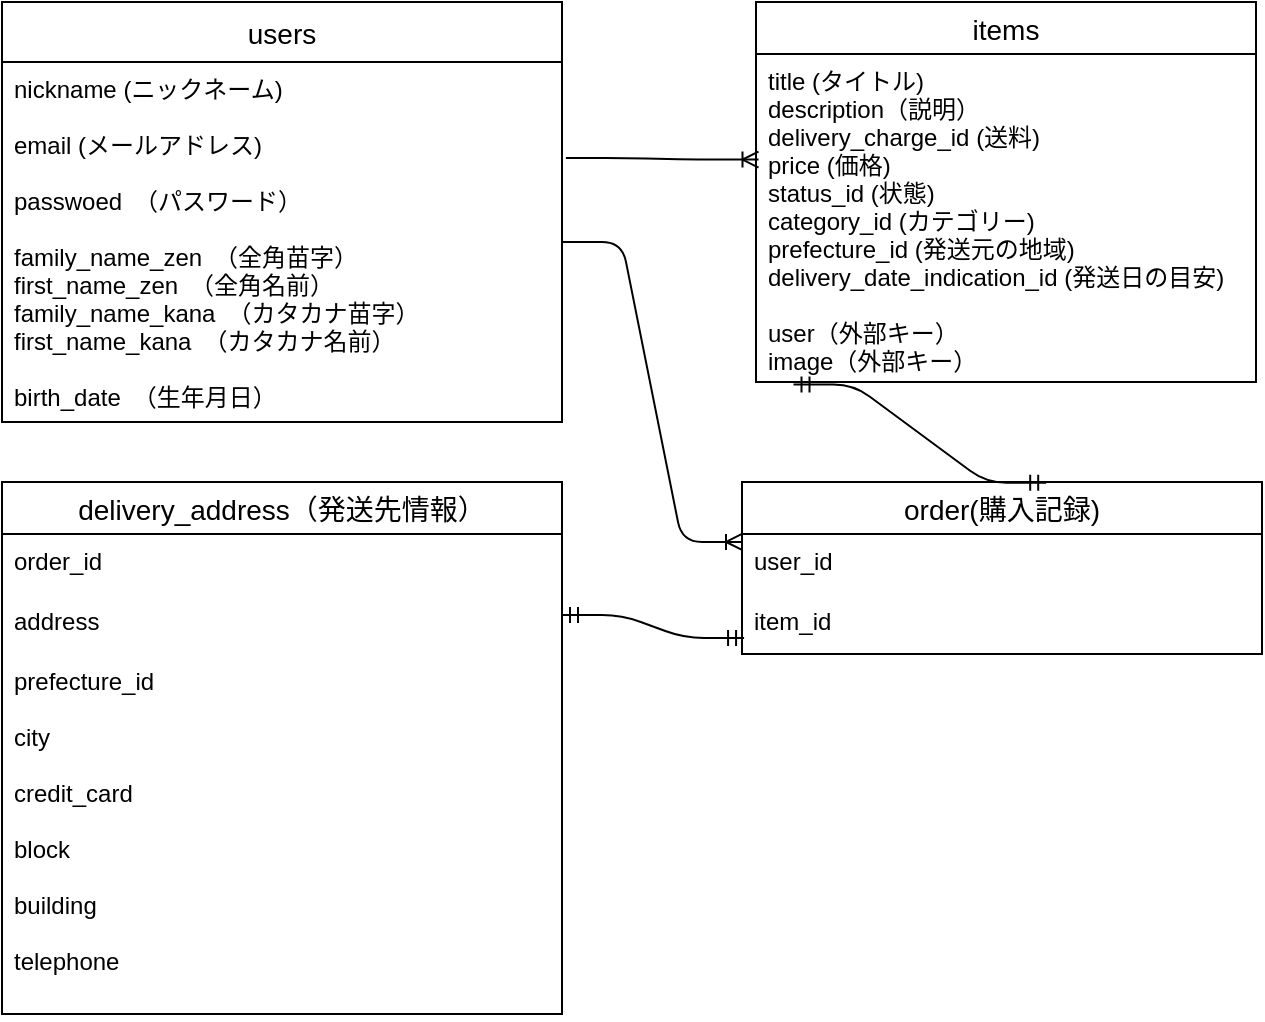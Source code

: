 <mxfile>
    <diagram id="otBJUp34ibwrA_alPuJD" name="ページ1">
        <mxGraphModel dx="545" dy="717" grid="1" gridSize="10" guides="1" tooltips="1" connect="1" arrows="1" fold="1" page="1" pageScale="1" pageWidth="827" pageHeight="1169" math="0" shadow="0">
            <root>
                <mxCell id="0"/>
                <mxCell id="1" parent="0"/>
                <mxCell id="4" value="users" style="swimlane;fontStyle=0;childLayout=stackLayout;horizontal=1;startSize=30;horizontalStack=0;resizeParent=1;resizeParentMax=0;resizeLast=0;collapsible=1;marginBottom=0;align=center;fontSize=14;" parent="1" vertex="1">
                    <mxGeometry x="200" y="480" width="280" height="210" as="geometry"/>
                </mxCell>
                <mxCell id="6" value="nickname (ニックネーム)&#10;&#10;email (メールアドレス)&#10;&#10;passwoed　（パスワード）&#10;&#10;family_name_zen　（全角苗字）&#10;first_name_zen　（全角名前）&#10;family_name_kana　（カタカナ苗字）&#10;first_name_kana　（カタカナ名前）&#10;&#10;birth_date　（生年月日）&#10;&#10;" style="text;strokeColor=none;fillColor=none;spacingLeft=4;spacingRight=4;overflow=hidden;rotatable=0;points=[[0,0.5],[1,0.5]];portConstraint=eastwest;fontSize=12;" parent="4" vertex="1">
                    <mxGeometry y="30" width="280" height="180" as="geometry"/>
                </mxCell>
                <mxCell id="8" value="items" style="swimlane;fontStyle=0;childLayout=stackLayout;horizontal=1;startSize=26;horizontalStack=0;resizeParent=1;resizeParentMax=0;resizeLast=0;collapsible=1;marginBottom=0;align=center;fontSize=14;" parent="1" vertex="1">
                    <mxGeometry x="577" y="480" width="250" height="190" as="geometry"/>
                </mxCell>
                <mxCell id="11" value="title (タイトル)&#10;description（説明）&#10;delivery_charge_id (送料)&#10;price (価格)&#10;status_id (状態)&#10;category_id (カテゴリー)&#10;prefecture_id (発送元の地域)&#10;delivery_date_indication_id (発送日の目安)&#10;&#10;user（外部キー）&#10;image（外部キー）" style="text;strokeColor=none;fillColor=none;spacingLeft=4;spacingRight=4;overflow=hidden;rotatable=0;points=[[0,0.5],[1,0.5]];portConstraint=eastwest;fontSize=12;strokeWidth=1;" parent="8" vertex="1">
                    <mxGeometry y="26" width="250" height="164" as="geometry"/>
                </mxCell>
                <mxCell id="13" value="order(購入記録)" style="swimlane;fontStyle=0;childLayout=stackLayout;horizontal=1;startSize=26;horizontalStack=0;resizeParent=1;resizeParentMax=0;resizeLast=0;collapsible=1;marginBottom=0;align=center;fontSize=14;strokeWidth=1;" parent="1" vertex="1">
                    <mxGeometry x="570" y="720" width="260" height="86" as="geometry"/>
                </mxCell>
                <mxCell id="14" value="user_id" style="text;strokeColor=none;fillColor=none;spacingLeft=4;spacingRight=4;overflow=hidden;rotatable=0;points=[[0,0.5],[1,0.5]];portConstraint=eastwest;fontSize=12;" parent="13" vertex="1">
                    <mxGeometry y="26" width="260" height="30" as="geometry"/>
                </mxCell>
                <mxCell id="15" value="item_id" style="text;strokeColor=none;fillColor=none;spacingLeft=4;spacingRight=4;overflow=hidden;rotatable=0;points=[[0,0.5],[1,0.5]];portConstraint=eastwest;fontSize=12;" parent="13" vertex="1">
                    <mxGeometry y="56" width="260" height="30" as="geometry"/>
                </mxCell>
                <mxCell id="21" value="delivery_address（発送先情報）" style="swimlane;fontStyle=0;childLayout=stackLayout;horizontal=1;startSize=26;horizontalStack=0;resizeParent=1;resizeParentMax=0;resizeLast=0;collapsible=1;marginBottom=0;align=center;fontSize=14;" parent="1" vertex="1">
                    <mxGeometry x="200" y="720" width="280" height="266" as="geometry"/>
                </mxCell>
                <mxCell id="22" value="order_id&#10;" style="text;strokeColor=none;fillColor=none;spacingLeft=4;spacingRight=4;overflow=hidden;rotatable=0;points=[[0,0.5],[1,0.5]];portConstraint=eastwest;fontSize=12;" parent="21" vertex="1">
                    <mxGeometry y="26" width="280" height="30" as="geometry"/>
                </mxCell>
                <mxCell id="23" value="address" style="text;strokeColor=none;fillColor=none;spacingLeft=4;spacingRight=4;overflow=hidden;rotatable=0;points=[[0,0.5],[1,0.5]];portConstraint=eastwest;fontSize=12;" vertex="1" parent="21">
                    <mxGeometry y="56" width="280" height="30" as="geometry"/>
                </mxCell>
                <mxCell id="24" value="prefecture_id&#10;&#10;city&#10;&#10;credit_card&#10;&#10;block&#10;&#10;building&#10;&#10;telephone" style="text;strokeColor=none;fillColor=none;spacingLeft=4;spacingRight=4;overflow=hidden;rotatable=0;points=[[0,0.5],[1,0.5]];portConstraint=eastwest;fontSize=12;" parent="21" vertex="1">
                    <mxGeometry y="86" width="280" height="180" as="geometry"/>
                </mxCell>
                <mxCell id="28" value="" style="edgeStyle=entityRelationEdgeStyle;fontSize=12;html=1;endArrow=ERoneToMany;exitX=1.007;exitY=0.267;exitDx=0;exitDy=0;exitPerimeter=0;entryX=0.005;entryY=0.322;entryDx=0;entryDy=0;entryPerimeter=0;" parent="1" source="6" target="11" edge="1">
                    <mxGeometry width="100" height="100" relative="1" as="geometry">
                        <mxPoint x="490" y="730" as="sourcePoint"/>
                        <mxPoint x="590" y="630" as="targetPoint"/>
                    </mxGeometry>
                </mxCell>
                <mxCell id="33" value="" style="edgeStyle=entityRelationEdgeStyle;fontSize=12;html=1;endArrow=ERmandOne;startArrow=ERmandOne;exitX=0.075;exitY=1.008;exitDx=0;exitDy=0;exitPerimeter=0;entryX=0.585;entryY=0.004;entryDx=0;entryDy=0;entryPerimeter=0;" parent="1" source="11" target="13" edge="1">
                    <mxGeometry width="100" height="100" relative="1" as="geometry">
                        <mxPoint x="520" y="840" as="sourcePoint"/>
                        <mxPoint x="620" y="740" as="targetPoint"/>
                    </mxGeometry>
                </mxCell>
                <mxCell id="37" value="" style="edgeStyle=entityRelationEdgeStyle;fontSize=12;html=1;endArrow=ERoneToMany;exitX=1;exitY=0.5;exitDx=0;exitDy=0;entryX=0;entryY=0.133;entryDx=0;entryDy=0;entryPerimeter=0;" parent="1" source="6" target="14" edge="1">
                    <mxGeometry width="100" height="100" relative="1" as="geometry">
                        <mxPoint x="510" y="840" as="sourcePoint"/>
                        <mxPoint x="600" y="600" as="targetPoint"/>
                    </mxGeometry>
                </mxCell>
                <mxCell id="38" value="" style="edgeStyle=entityRelationEdgeStyle;fontSize=12;html=1;endArrow=ERmandOne;startArrow=ERmandOne;exitX=1;exitY=0.25;exitDx=0;exitDy=0;entryX=0.004;entryY=0.733;entryDx=0;entryDy=0;entryPerimeter=0;" parent="1" source="21" target="15" edge="1">
                    <mxGeometry width="100" height="100" relative="1" as="geometry">
                        <mxPoint x="510" y="840" as="sourcePoint"/>
                        <mxPoint x="610" y="740" as="targetPoint"/>
                    </mxGeometry>
                </mxCell>
            </root>
        </mxGraphModel>
    </diagram>
</mxfile>